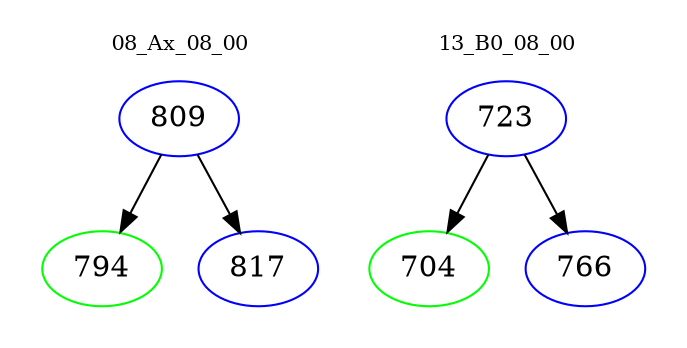 digraph{
subgraph cluster_0 {
color = white
label = "08_Ax_08_00";
fontsize=10;
T0_809 [label="809", color="blue"]
T0_809 -> T0_794 [color="black"]
T0_794 [label="794", color="green"]
T0_809 -> T0_817 [color="black"]
T0_817 [label="817", color="blue"]
}
subgraph cluster_1 {
color = white
label = "13_B0_08_00";
fontsize=10;
T1_723 [label="723", color="blue"]
T1_723 -> T1_704 [color="black"]
T1_704 [label="704", color="green"]
T1_723 -> T1_766 [color="black"]
T1_766 [label="766", color="blue"]
}
}
